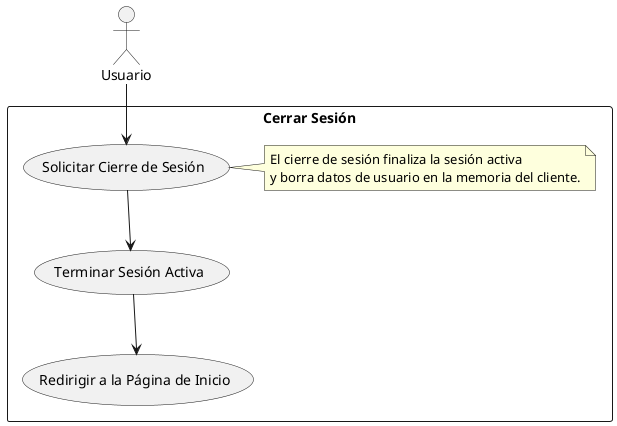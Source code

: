 @startuml
actor Usuario

rectangle "Cerrar Sesión" {
    Usuario --> (Solicitar Cierre de Sesión)
    (Solicitar Cierre de Sesión) --> (Terminar Sesión Activa)
    (Terminar Sesión Activa) --> (Redirigir a la Página de Inicio)

    note right of (Solicitar Cierre de Sesión)
        El cierre de sesión finaliza la sesión activa
        y borra datos de usuario en la memoria del cliente.
    end note
}
@enduml